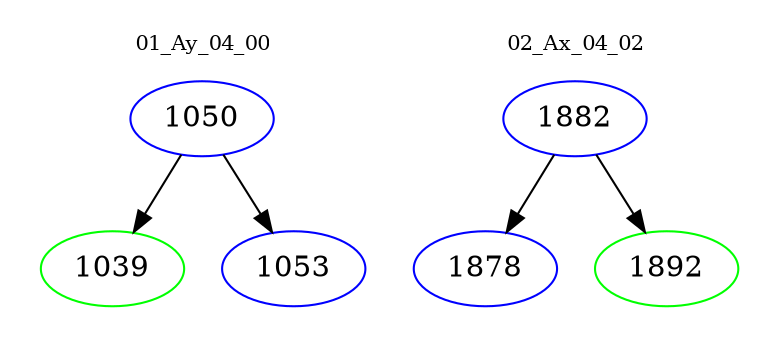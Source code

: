 digraph{
subgraph cluster_0 {
color = white
label = "01_Ay_04_00";
fontsize=10;
T0_1050 [label="1050", color="blue"]
T0_1050 -> T0_1039 [color="black"]
T0_1039 [label="1039", color="green"]
T0_1050 -> T0_1053 [color="black"]
T0_1053 [label="1053", color="blue"]
}
subgraph cluster_1 {
color = white
label = "02_Ax_04_02";
fontsize=10;
T1_1882 [label="1882", color="blue"]
T1_1882 -> T1_1878 [color="black"]
T1_1878 [label="1878", color="blue"]
T1_1882 -> T1_1892 [color="black"]
T1_1892 [label="1892", color="green"]
}
}
